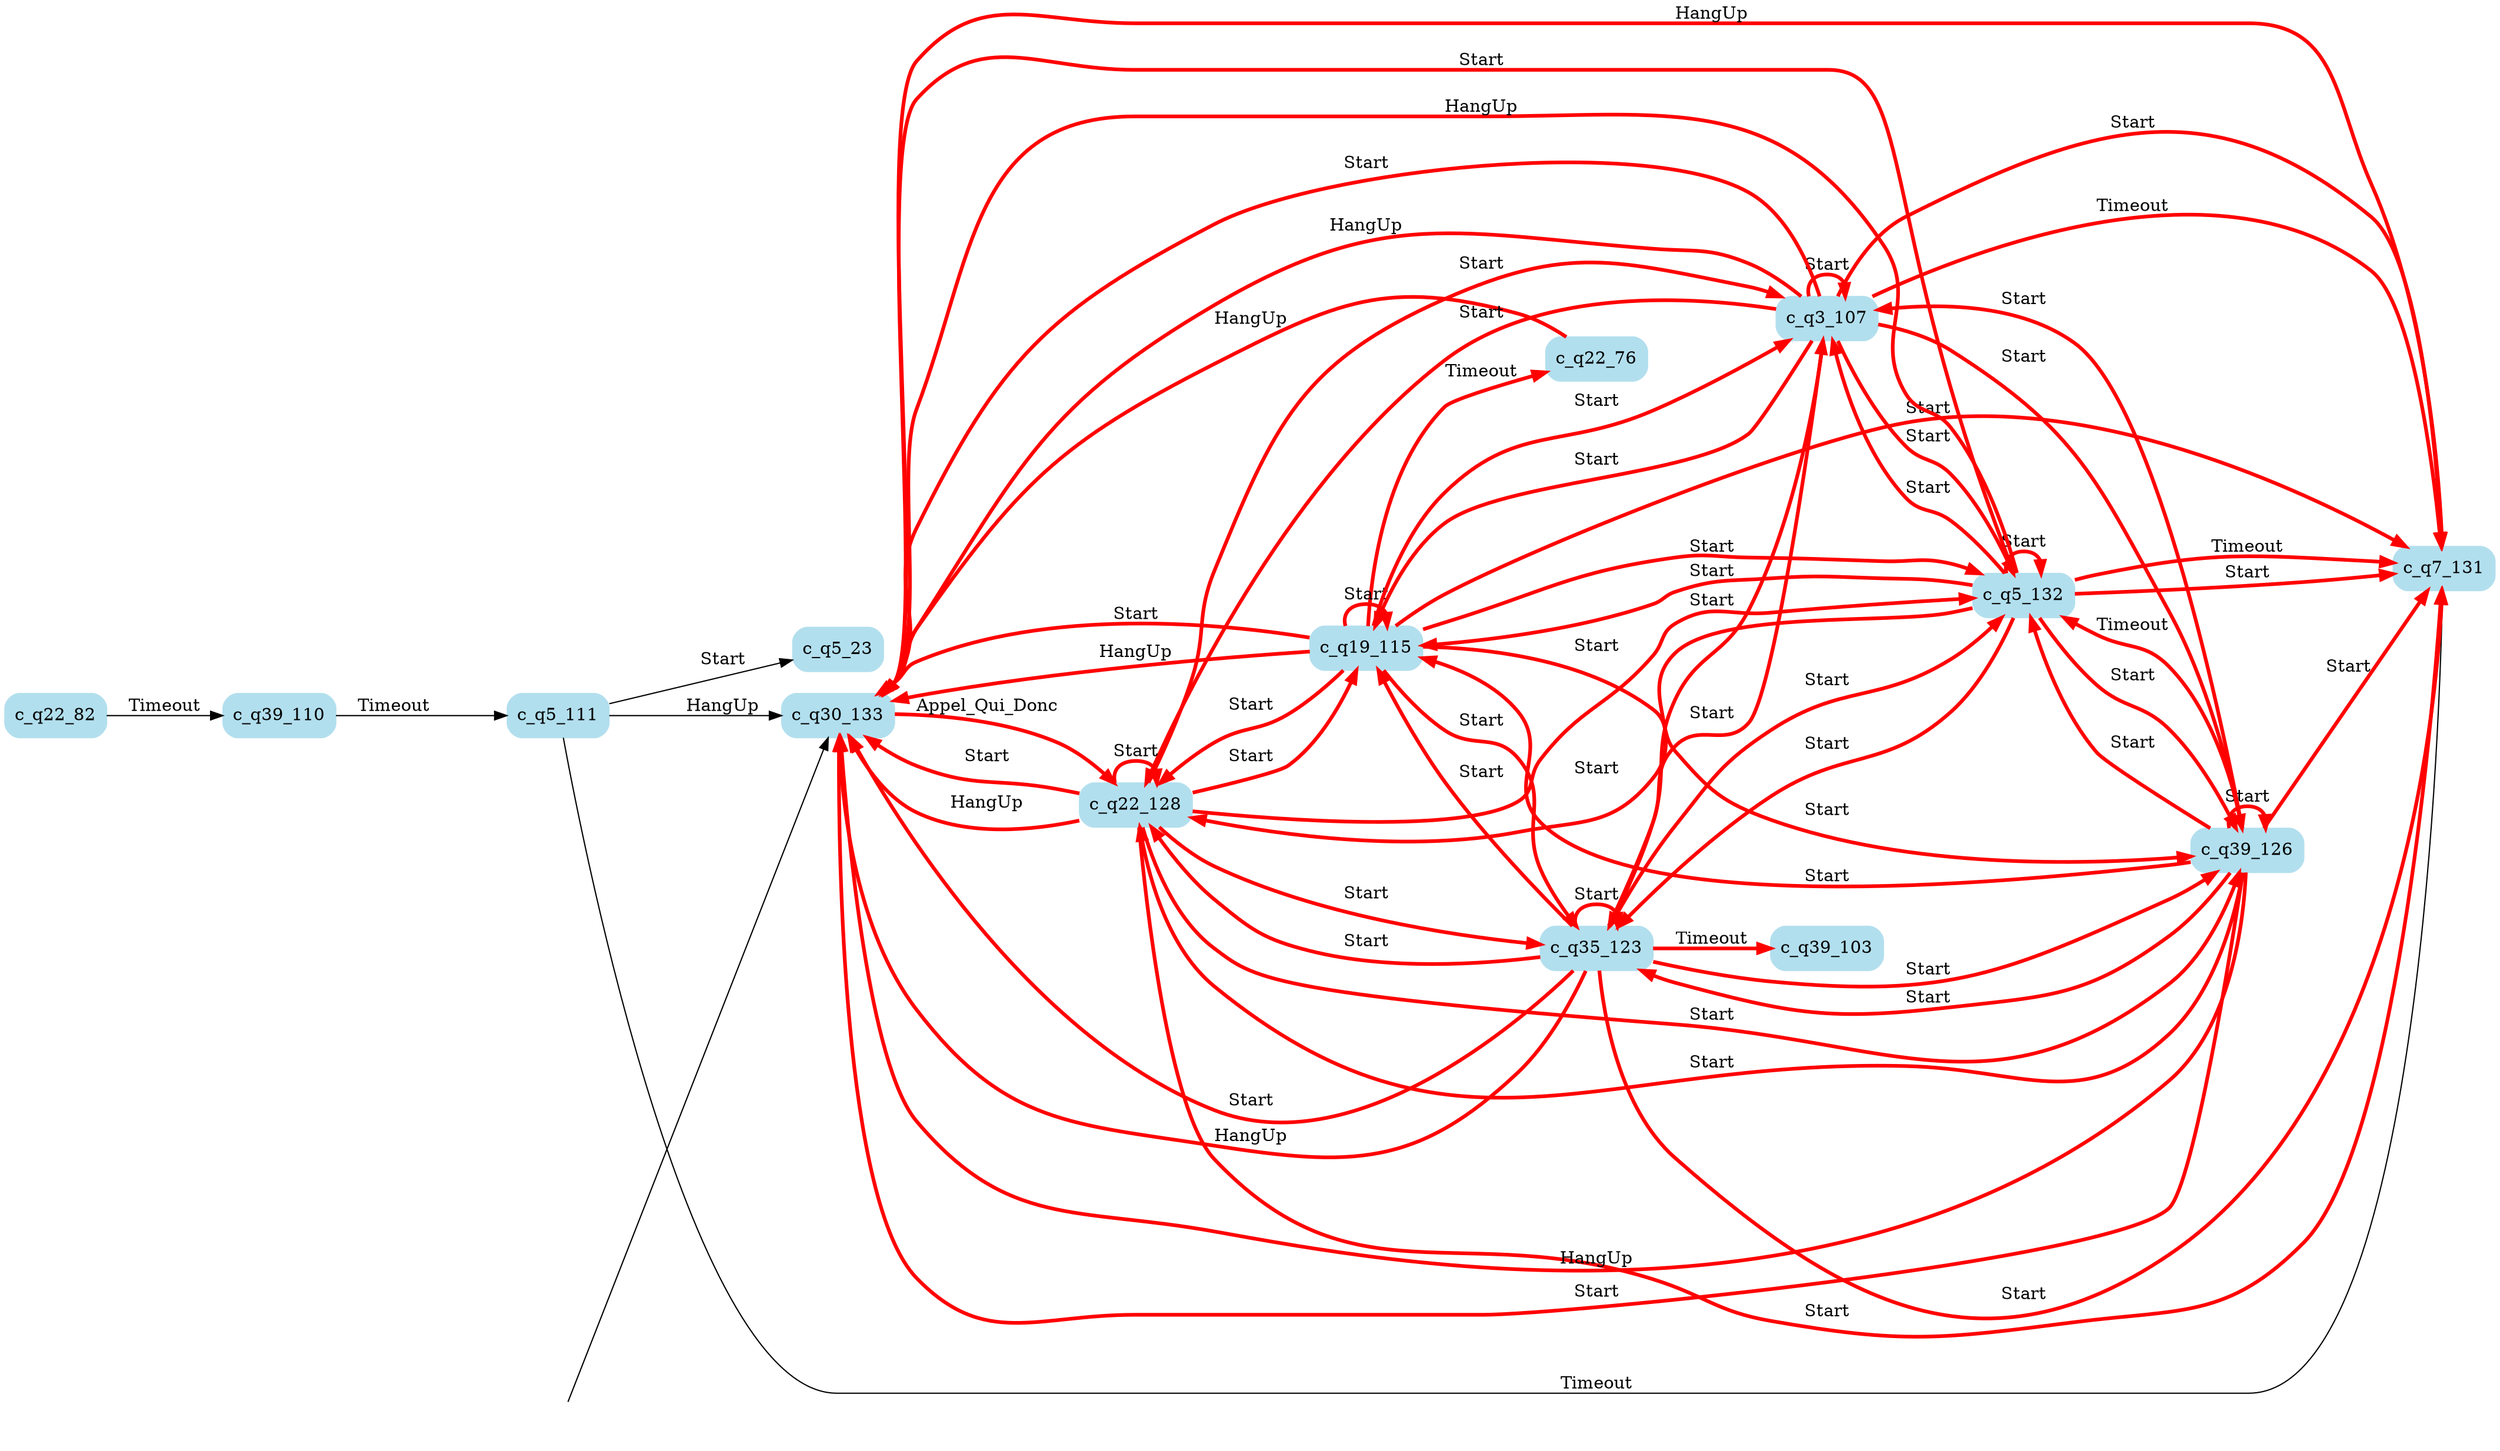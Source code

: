digraph G {

	rankdir = LR;

	start_c_q30_133[style=invisible];

	node[shape=box, style="rounded, filled", color=lightblue2];

	c_q5_111[label="c_q5_111"];
	c_q5_23[label="c_q5_23"];
	c_q22_76[label="c_q22_76"];
	c_q39_103[label="c_q39_103"];
	c_q39_110[label="c_q39_110"];
	c_q19_115[label="c_q19_115"];
	c_q35_123[label="c_q35_123"];
	c_q3_107[label="c_q3_107"];
	c_q22_128[label="c_q22_128"];
	c_q39_126[label="c_q39_126"];
	c_q22_82[label="c_q22_82"];
	c_q5_132[label="c_q5_132"];
	c_q7_131[label="c_q7_131"];
	c_q30_133[label="c_q30_133"];

	start_c_q30_133 -> c_q30_133;
	c_q30_133 -> c_q22_128[label="Appel_Qui_Donc", penwidth=3, color=red];
	c_q3_107 -> c_q3_107[label="Start", penwidth=3, color=red];
	c_q3_107 -> c_q5_132[label="Start", penwidth=3, color=red];
	c_q3_107 -> c_q7_131[label="Start", penwidth=3, color=red];
	c_q3_107 -> c_q7_131[label="Timeout", penwidth=3, color=red];
	c_q3_107 -> c_q19_115[label="Start", penwidth=3, color=red];
	c_q3_107 -> c_q22_128[label="Start", penwidth=3, color=red];
	c_q3_107 -> c_q30_133[label="Start", penwidth=3, color=red];
	c_q3_107 -> c_q30_133[label="HangUp", penwidth=3, color=red];
	c_q3_107 -> c_q35_123[label="Start", penwidth=3, color=red];
	c_q3_107 -> c_q39_126[label="Start", penwidth=3, color=red];
	c_q5_111 -> c_q5_23[label="Start"];
	c_q5_132 -> c_q3_107[label="Start", penwidth=3, color=red];
	c_q5_132 -> c_q7_131[label="Start", penwidth=3, color=red];
	c_q5_111 -> c_q7_131[label="Timeout"];
	c_q5_132 -> c_q19_115[label="Start", penwidth=3, color=red];
	c_q5_132 -> c_q22_128[label="Start", penwidth=3, color=red];
	c_q5_132 -> c_q30_133[label="Start", penwidth=3, color=red];
	c_q5_111 -> c_q30_133[label="HangUp"];
	c_q5_132 -> c_q35_123[label="Start", penwidth=3, color=red];
	c_q5_132 -> c_q39_126[label="Start", penwidth=3, color=red];
	c_q7_131 -> c_q30_133[label="HangUp", penwidth=3, color=red];
	c_q19_115 -> c_q19_115[label="Start", penwidth=3, color=red];
	c_q19_115 -> c_q3_107[label="Start", penwidth=3, color=red];
	c_q19_115 -> c_q5_132[label="Start", penwidth=3, color=red];
	c_q19_115 -> c_q7_131[label="Start", penwidth=3, color=red];
	c_q19_115 -> c_q22_128[label="Start", penwidth=3, color=red];
	c_q19_115 -> c_q22_76[label="Timeout", penwidth=3, color=red];
	c_q19_115 -> c_q30_133[label="Start", penwidth=3, color=red];
	c_q19_115 -> c_q30_133[label="HangUp", penwidth=3, color=red];
	c_q19_115 -> c_q35_123[label="Start", penwidth=3, color=red];
	c_q19_115 -> c_q39_126[label="Start", penwidth=3, color=red];
	c_q22_128 -> c_q22_128[label="Start", penwidth=3, color=red];
	c_q22_128 -> c_q3_107[label="Start", penwidth=3, color=red];
	c_q22_128 -> c_q5_132[label="Start", penwidth=3, color=red];
	c_q22_128 -> c_q7_131[label="Start", penwidth=3, color=red];
	c_q22_128 -> c_q19_115[label="Start", penwidth=3, color=red];
	c_q22_128 -> c_q30_133[label="Start", penwidth=3, color=red];
	c_q22_76 -> c_q30_133[label="HangUp", penwidth=3, color=red];
	c_q22_128 -> c_q35_123[label="Start", penwidth=3, color=red];
	c_q22_128 -> c_q39_126[label="Start", penwidth=3, color=red];
	c_q22_82 -> c_q39_110[label="Timeout"];
	c_q35_123 -> c_q35_123[label="Start", penwidth=3, color=red];
	c_q35_123 -> c_q3_107[label="Start", penwidth=3, color=red];
	c_q35_123 -> c_q5_132[label="Start", penwidth=3, color=red];
	c_q35_123 -> c_q7_131[label="Start", penwidth=3, color=red];
	c_q35_123 -> c_q19_115[label="Start", penwidth=3, color=red];
	c_q35_123 -> c_q22_128[label="Start", penwidth=3, color=red];
	c_q35_123 -> c_q30_133[label="Start", penwidth=3, color=red];
	c_q35_123 -> c_q30_133[label="HangUp", penwidth=3, color=red];
	c_q35_123 -> c_q39_126[label="Start", penwidth=3, color=red];
	c_q35_123 -> c_q39_103[label="Timeout", penwidth=3, color=red];
	c_q39_126 -> c_q39_126[label="Start", penwidth=3, color=red];
	c_q39_126 -> c_q3_107[label="Start", penwidth=3, color=red];
	c_q39_126 -> c_q5_132[label="Start", penwidth=3, color=red];
	c_q39_110 -> c_q5_111[label="Timeout"];
	c_q39_126 -> c_q7_131[label="Start", penwidth=3, color=red];
	c_q39_126 -> c_q19_115[label="Start", penwidth=3, color=red];
	c_q39_126 -> c_q22_128[label="Start", penwidth=3, color=red];
	c_q39_126 -> c_q30_133[label="Start", penwidth=3, color=red];
	c_q39_126 -> c_q30_133[label="HangUp", penwidth=3, color=red];
	c_q39_126 -> c_q35_123[label="Start", penwidth=3, color=red];
	c_q5_132 -> c_q5_132[label="Start", penwidth=3, color=red];
	c_q39_126 -> c_q5_132[label="Timeout", penwidth=3, color=red];
	c_q22_128 -> c_q30_133[label="HangUp", penwidth=3, color=red];
	c_q5_132 -> c_q7_131[label="Timeout", penwidth=3, color=red];
	c_q5_132 -> c_q30_133[label="HangUp", penwidth=3, color=red];

}